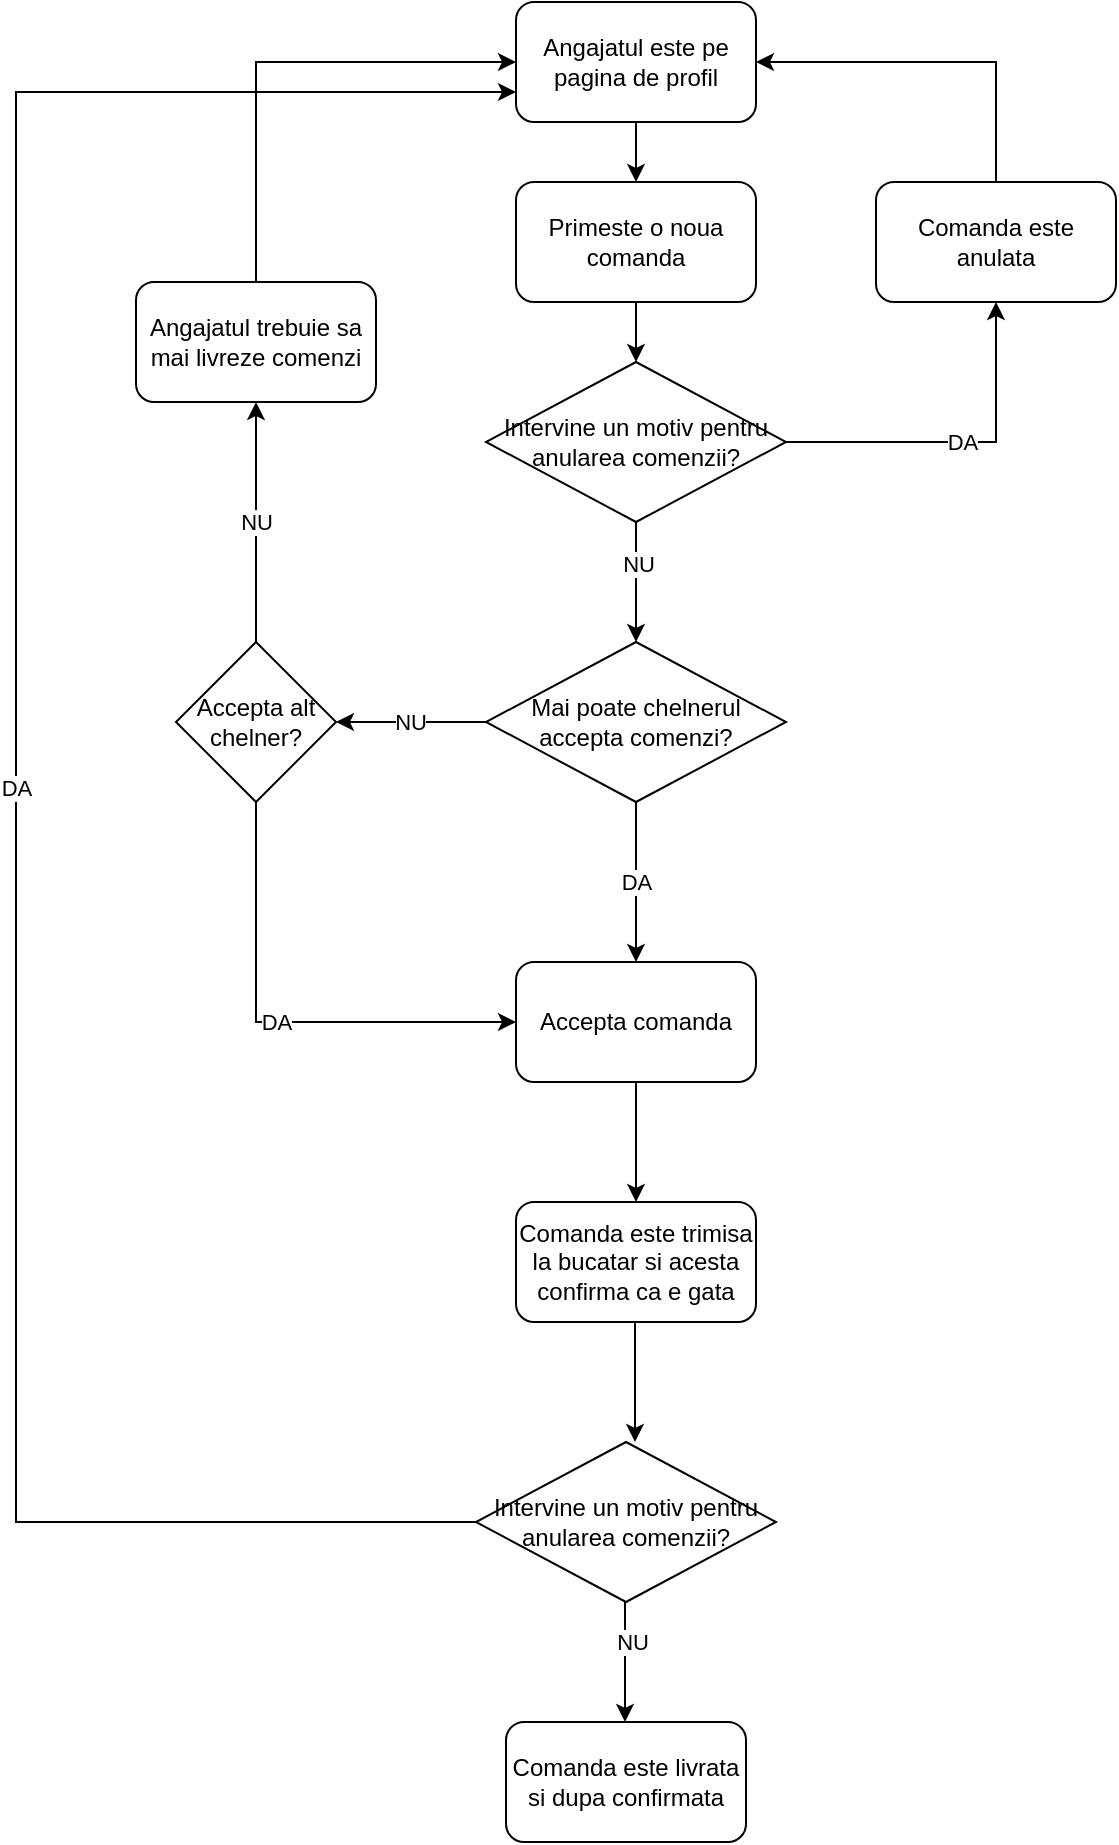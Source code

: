 <mxfile version="21.2.9" type="device">
  <diagram name="Page-1" id="bMq-flaikTQhLTW3FIld">
    <mxGraphModel dx="1434" dy="795" grid="1" gridSize="10" guides="1" tooltips="1" connect="1" arrows="1" fold="1" page="1" pageScale="1" pageWidth="827" pageHeight="1169" math="0" shadow="0">
      <root>
        <mxCell id="0" />
        <mxCell id="1" parent="0" />
        <mxCell id="ZdhACyOKWBQS82JLlqKs-26" value="Angajatul este pe pagina de profil" style="rounded=1;whiteSpace=wrap;html=1;" vertex="1" parent="1">
          <mxGeometry x="370" y="20" width="120" height="60" as="geometry" />
        </mxCell>
        <mxCell id="ZdhACyOKWBQS82JLlqKs-27" value="Mai poate chelnerul accepta comenzi?" style="rhombus;whiteSpace=wrap;html=1;" vertex="1" parent="1">
          <mxGeometry x="355" y="340" width="150" height="80" as="geometry" />
        </mxCell>
        <mxCell id="ZdhACyOKWBQS82JLlqKs-28" value="Angajatul trebuie sa mai livreze comenzi" style="rounded=1;whiteSpace=wrap;html=1;" vertex="1" parent="1">
          <mxGeometry x="180" y="160" width="120" height="60" as="geometry" />
        </mxCell>
        <mxCell id="ZdhACyOKWBQS82JLlqKs-29" value="Accepta comanda" style="rounded=1;whiteSpace=wrap;html=1;" vertex="1" parent="1">
          <mxGeometry x="370" y="500" width="120" height="60" as="geometry" />
        </mxCell>
        <mxCell id="ZdhACyOKWBQS82JLlqKs-35" value="NU" style="endArrow=classic;html=1;rounded=0;entryX=1;entryY=0.5;entryDx=0;entryDy=0;exitX=0;exitY=0.5;exitDx=0;exitDy=0;" edge="1" parent="1" source="ZdhACyOKWBQS82JLlqKs-27" target="ZdhACyOKWBQS82JLlqKs-80">
          <mxGeometry x="0.013" width="50" height="50" relative="1" as="geometry">
            <mxPoint x="460" y="560" as="sourcePoint" />
            <mxPoint x="510" y="510" as="targetPoint" />
            <mxPoint as="offset" />
          </mxGeometry>
        </mxCell>
        <mxCell id="ZdhACyOKWBQS82JLlqKs-36" value="" style="endArrow=classic;html=1;rounded=0;entryX=0;entryY=0.5;entryDx=0;entryDy=0;exitX=0.5;exitY=0;exitDx=0;exitDy=0;" edge="1" parent="1" source="ZdhACyOKWBQS82JLlqKs-28" target="ZdhACyOKWBQS82JLlqKs-26">
          <mxGeometry width="50" height="50" relative="1" as="geometry">
            <mxPoint x="400" y="180" as="sourcePoint" />
            <mxPoint x="330" y="180" as="targetPoint" />
            <Array as="points">
              <mxPoint x="240" y="50" />
            </Array>
          </mxGeometry>
        </mxCell>
        <mxCell id="ZdhACyOKWBQS82JLlqKs-38" value="DA" style="endArrow=classic;html=1;rounded=0;entryX=0.5;entryY=0;entryDx=0;entryDy=0;exitX=0.5;exitY=1;exitDx=0;exitDy=0;" edge="1" parent="1" source="ZdhACyOKWBQS82JLlqKs-27" target="ZdhACyOKWBQS82JLlqKs-29">
          <mxGeometry width="50" height="50" relative="1" as="geometry">
            <mxPoint x="440" y="300" as="sourcePoint" />
            <mxPoint x="440" y="350" as="targetPoint" />
            <mxPoint as="offset" />
          </mxGeometry>
        </mxCell>
        <mxCell id="ZdhACyOKWBQS82JLlqKs-39" value="" style="endArrow=classic;html=1;rounded=0;entryX=0.5;entryY=0;entryDx=0;entryDy=0;exitX=0.5;exitY=1;exitDx=0;exitDy=0;" edge="1" parent="1" source="ZdhACyOKWBQS82JLlqKs-29">
          <mxGeometry width="50" height="50" relative="1" as="geometry">
            <mxPoint x="450" y="310" as="sourcePoint" />
            <mxPoint x="430" y="620" as="targetPoint" />
          </mxGeometry>
        </mxCell>
        <mxCell id="ZdhACyOKWBQS82JLlqKs-47" value="Comanda este trimisa la bucatar si acesta confirma ca e gata" style="rounded=1;whiteSpace=wrap;html=1;" vertex="1" parent="1">
          <mxGeometry x="370" y="620" width="120" height="60" as="geometry" />
        </mxCell>
        <mxCell id="ZdhACyOKWBQS82JLlqKs-48" value="" style="endArrow=classic;html=1;rounded=0;entryX=0.5;entryY=0;entryDx=0;entryDy=0;exitX=0.5;exitY=1;exitDx=0;exitDy=0;" edge="1" parent="1">
          <mxGeometry width="50" height="50" relative="1" as="geometry">
            <mxPoint x="429.5" y="680" as="sourcePoint" />
            <mxPoint x="429.5" y="740" as="targetPoint" />
          </mxGeometry>
        </mxCell>
        <mxCell id="ZdhACyOKWBQS82JLlqKs-66" value="Intervine un motiv pentru anularea comenzii?" style="rhombus;whiteSpace=wrap;html=1;" vertex="1" parent="1">
          <mxGeometry x="355" y="200" width="150" height="80" as="geometry" />
        </mxCell>
        <mxCell id="ZdhACyOKWBQS82JLlqKs-67" value="" style="endArrow=classic;html=1;rounded=0;entryX=0.5;entryY=0;entryDx=0;entryDy=0;exitX=0.5;exitY=1;exitDx=0;exitDy=0;" edge="1" parent="1" source="ZdhACyOKWBQS82JLlqKs-66" target="ZdhACyOKWBQS82JLlqKs-27">
          <mxGeometry width="50" height="50" relative="1" as="geometry">
            <mxPoint x="440" y="90" as="sourcePoint" />
            <mxPoint x="440" y="210" as="targetPoint" />
          </mxGeometry>
        </mxCell>
        <mxCell id="ZdhACyOKWBQS82JLlqKs-68" value="NU" style="edgeLabel;html=1;align=center;verticalAlign=middle;resizable=0;points=[];" vertex="1" connectable="0" parent="ZdhACyOKWBQS82JLlqKs-67">
          <mxGeometry x="-0.325" y="1" relative="1" as="geometry">
            <mxPoint as="offset" />
          </mxGeometry>
        </mxCell>
        <mxCell id="ZdhACyOKWBQS82JLlqKs-69" value="" style="endArrow=classic;html=1;rounded=0;entryX=1;entryY=0.5;entryDx=0;entryDy=0;exitX=0.5;exitY=0;exitDx=0;exitDy=0;" edge="1" parent="1" source="ZdhACyOKWBQS82JLlqKs-70" target="ZdhACyOKWBQS82JLlqKs-26">
          <mxGeometry width="50" height="50" relative="1" as="geometry">
            <mxPoint x="620" y="130" as="sourcePoint" />
            <mxPoint x="450" y="220" as="targetPoint" />
            <Array as="points">
              <mxPoint x="610" y="50" />
            </Array>
          </mxGeometry>
        </mxCell>
        <mxCell id="ZdhACyOKWBQS82JLlqKs-70" value="Comanda este anulata" style="rounded=1;whiteSpace=wrap;html=1;" vertex="1" parent="1">
          <mxGeometry x="550" y="110" width="120" height="60" as="geometry" />
        </mxCell>
        <mxCell id="ZdhACyOKWBQS82JLlqKs-71" value="DA" style="endArrow=classic;html=1;rounded=0;entryX=0.5;entryY=1;entryDx=0;entryDy=0;exitX=1;exitY=0.5;exitDx=0;exitDy=0;" edge="1" parent="1" source="ZdhACyOKWBQS82JLlqKs-66" target="ZdhACyOKWBQS82JLlqKs-70">
          <mxGeometry width="50" height="50" relative="1" as="geometry">
            <mxPoint x="460" y="110" as="sourcePoint" />
            <mxPoint x="460" y="230" as="targetPoint" />
            <Array as="points">
              <mxPoint x="610" y="240" />
            </Array>
          </mxGeometry>
        </mxCell>
        <mxCell id="ZdhACyOKWBQS82JLlqKs-72" value="Intervine un motiv pentru anularea comenzii?" style="rhombus;whiteSpace=wrap;html=1;" vertex="1" parent="1">
          <mxGeometry x="350" y="740" width="150" height="80" as="geometry" />
        </mxCell>
        <mxCell id="ZdhACyOKWBQS82JLlqKs-73" value="" style="endArrow=classic;html=1;rounded=0;entryX=0.5;entryY=0;entryDx=0;entryDy=0;exitX=0.5;exitY=1;exitDx=0;exitDy=0;" edge="1" parent="1">
          <mxGeometry width="50" height="50" relative="1" as="geometry">
            <mxPoint x="424.5" y="820" as="sourcePoint" />
            <mxPoint x="424.5" y="880" as="targetPoint" />
          </mxGeometry>
        </mxCell>
        <mxCell id="ZdhACyOKWBQS82JLlqKs-74" value="NU" style="edgeLabel;html=1;align=center;verticalAlign=middle;resizable=0;points=[];" vertex="1" connectable="0" parent="ZdhACyOKWBQS82JLlqKs-73">
          <mxGeometry x="-0.333" y="3" relative="1" as="geometry">
            <mxPoint as="offset" />
          </mxGeometry>
        </mxCell>
        <mxCell id="ZdhACyOKWBQS82JLlqKs-75" value="Comanda este livrata si dupa confirmata" style="rounded=1;whiteSpace=wrap;html=1;" vertex="1" parent="1">
          <mxGeometry x="365" y="880" width="120" height="60" as="geometry" />
        </mxCell>
        <mxCell id="ZdhACyOKWBQS82JLlqKs-76" value="DA" style="endArrow=classic;html=1;rounded=0;exitX=0;exitY=0.5;exitDx=0;exitDy=0;entryX=0;entryY=0.75;entryDx=0;entryDy=0;" edge="1" parent="1" source="ZdhACyOKWBQS82JLlqKs-72" target="ZdhACyOKWBQS82JLlqKs-26">
          <mxGeometry width="50" height="50" relative="1" as="geometry">
            <mxPoint x="440" y="430" as="sourcePoint" />
            <mxPoint x="120" y="660" as="targetPoint" />
            <Array as="points">
              <mxPoint x="120" y="780" />
              <mxPoint x="120" y="65" />
            </Array>
          </mxGeometry>
        </mxCell>
        <mxCell id="ZdhACyOKWBQS82JLlqKs-77" value="Primeste o noua comanda" style="rounded=1;whiteSpace=wrap;html=1;" vertex="1" parent="1">
          <mxGeometry x="370" y="110" width="120" height="60" as="geometry" />
        </mxCell>
        <mxCell id="ZdhACyOKWBQS82JLlqKs-78" value="" style="endArrow=classic;html=1;rounded=0;exitX=0.5;exitY=1;exitDx=0;exitDy=0;" edge="1" parent="1" source="ZdhACyOKWBQS82JLlqKs-26">
          <mxGeometry width="50" height="50" relative="1" as="geometry">
            <mxPoint x="390" y="310" as="sourcePoint" />
            <mxPoint x="430" y="110" as="targetPoint" />
          </mxGeometry>
        </mxCell>
        <mxCell id="ZdhACyOKWBQS82JLlqKs-79" value="" style="endArrow=classic;html=1;rounded=0;exitX=0.5;exitY=1;exitDx=0;exitDy=0;entryX=0.5;entryY=0;entryDx=0;entryDy=0;" edge="1" parent="1" source="ZdhACyOKWBQS82JLlqKs-77" target="ZdhACyOKWBQS82JLlqKs-66">
          <mxGeometry width="50" height="50" relative="1" as="geometry">
            <mxPoint x="440" y="90" as="sourcePoint" />
            <mxPoint x="440" y="120" as="targetPoint" />
          </mxGeometry>
        </mxCell>
        <mxCell id="ZdhACyOKWBQS82JLlqKs-80" value="Accepta alt chelner?" style="rhombus;whiteSpace=wrap;html=1;" vertex="1" parent="1">
          <mxGeometry x="200" y="340" width="80" height="80" as="geometry" />
        </mxCell>
        <mxCell id="ZdhACyOKWBQS82JLlqKs-81" value="NU" style="endArrow=classic;html=1;rounded=0;entryX=0.5;entryY=1;entryDx=0;entryDy=0;exitX=0.5;exitY=0;exitDx=0;exitDy=0;" edge="1" parent="1" source="ZdhACyOKWBQS82JLlqKs-80" target="ZdhACyOKWBQS82JLlqKs-28">
          <mxGeometry width="50" height="50" relative="1" as="geometry">
            <mxPoint x="365" y="390" as="sourcePoint" />
            <mxPoint x="280" y="200" as="targetPoint" />
          </mxGeometry>
        </mxCell>
        <mxCell id="ZdhACyOKWBQS82JLlqKs-82" value="DA" style="endArrow=classic;html=1;rounded=0;entryX=0;entryY=0.5;entryDx=0;entryDy=0;exitX=0.5;exitY=1;exitDx=0;exitDy=0;" edge="1" parent="1" source="ZdhACyOKWBQS82JLlqKs-80" target="ZdhACyOKWBQS82JLlqKs-29">
          <mxGeometry width="50" height="50" relative="1" as="geometry">
            <mxPoint x="375" y="400" as="sourcePoint" />
            <mxPoint x="290" y="210" as="targetPoint" />
            <Array as="points">
              <mxPoint x="240" y="530" />
            </Array>
            <mxPoint as="offset" />
          </mxGeometry>
        </mxCell>
      </root>
    </mxGraphModel>
  </diagram>
</mxfile>
